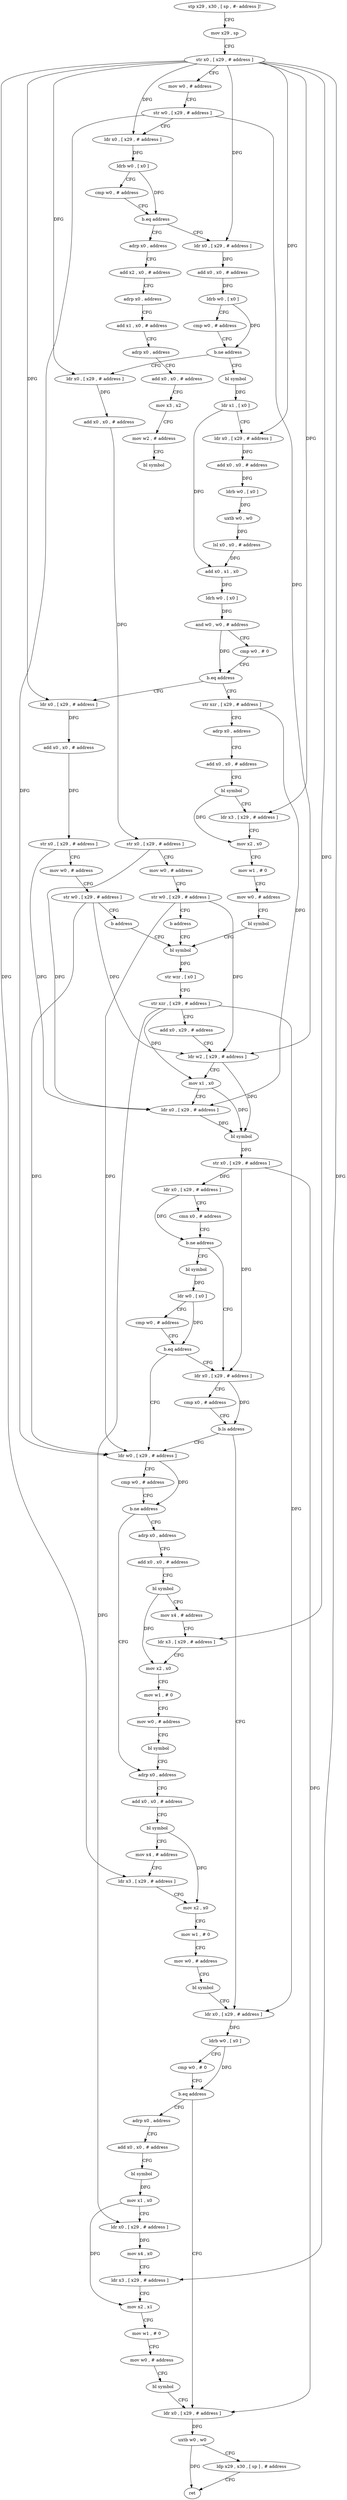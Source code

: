 digraph "func" {
"4202824" [label = "stp x29 , x30 , [ sp , #- address ]!" ]
"4202828" [label = "mov x29 , sp" ]
"4202832" [label = "str x0 , [ x29 , # address ]" ]
"4202836" [label = "mov w0 , # address" ]
"4202840" [label = "str w0 , [ x29 , # address ]" ]
"4202844" [label = "ldr x0 , [ x29 , # address ]" ]
"4202848" [label = "ldrb w0 , [ x0 ]" ]
"4202852" [label = "cmp w0 , # address" ]
"4202856" [label = "b.eq address" ]
"4202896" [label = "ldr x0 , [ x29 , # address ]" ]
"4202860" [label = "adrp x0 , address" ]
"4202900" [label = "add x0 , x0 , # address" ]
"4202904" [label = "ldrb w0 , [ x0 ]" ]
"4202908" [label = "cmp w0 , # address" ]
"4202912" [label = "b.ne address" ]
"4202940" [label = "bl symbol" ]
"4202916" [label = "ldr x0 , [ x29 , # address ]" ]
"4202864" [label = "add x2 , x0 , # address" ]
"4202868" [label = "adrp x0 , address" ]
"4202872" [label = "add x1 , x0 , # address" ]
"4202876" [label = "adrp x0 , address" ]
"4202880" [label = "add x0 , x0 , # address" ]
"4202884" [label = "mov x3 , x2" ]
"4202888" [label = "mov w2 , # address" ]
"4202892" [label = "bl symbol" ]
"4202944" [label = "ldr x1 , [ x0 ]" ]
"4202948" [label = "ldr x0 , [ x29 , # address ]" ]
"4202952" [label = "add x0 , x0 , # address" ]
"4202956" [label = "ldrb w0 , [ x0 ]" ]
"4202960" [label = "uxtb w0 , w0" ]
"4202964" [label = "lsl x0 , x0 , # address" ]
"4202968" [label = "add x0 , x1 , x0" ]
"4202972" [label = "ldrh w0 , [ x0 ]" ]
"4202976" [label = "and w0 , w0 , # address" ]
"4202980" [label = "cmp w0 , # 0" ]
"4202984" [label = "b.eq address" ]
"4203012" [label = "str xzr , [ x29 , # address ]" ]
"4202988" [label = "ldr x0 , [ x29 , # address ]" ]
"4202920" [label = "add x0 , x0 , # address" ]
"4202924" [label = "str x0 , [ x29 , # address ]" ]
"4202928" [label = "mov w0 , # address" ]
"4202932" [label = "str w0 , [ x29 , # address ]" ]
"4202936" [label = "b address" ]
"4203048" [label = "bl symbol" ]
"4203016" [label = "adrp x0 , address" ]
"4203020" [label = "add x0 , x0 , # address" ]
"4203024" [label = "bl symbol" ]
"4203028" [label = "ldr x3 , [ x29 , # address ]" ]
"4203032" [label = "mov x2 , x0" ]
"4203036" [label = "mov w1 , # 0" ]
"4203040" [label = "mov w0 , # address" ]
"4203044" [label = "bl symbol" ]
"4202992" [label = "add x0 , x0 , # address" ]
"4202996" [label = "str x0 , [ x29 , # address ]" ]
"4203000" [label = "mov w0 , # address" ]
"4203004" [label = "str w0 , [ x29 , # address ]" ]
"4203008" [label = "b address" ]
"4203052" [label = "str wzr , [ x0 ]" ]
"4203056" [label = "str xzr , [ x29 , # address ]" ]
"4203060" [label = "add x0 , x29 , # address" ]
"4203064" [label = "ldr w2 , [ x29 , # address ]" ]
"4203068" [label = "mov x1 , x0" ]
"4203072" [label = "ldr x0 , [ x29 , # address ]" ]
"4203076" [label = "bl symbol" ]
"4203080" [label = "str x0 , [ x29 , # address ]" ]
"4203084" [label = "ldr x0 , [ x29 , # address ]" ]
"4203088" [label = "cmn x0 , # address" ]
"4203092" [label = "b.ne address" ]
"4203112" [label = "ldr x0 , [ x29 , # address ]" ]
"4203096" [label = "bl symbol" ]
"4203116" [label = "cmp x0 , # address" ]
"4203120" [label = "b.ls address" ]
"4203208" [label = "ldr x0 , [ x29 , # address ]" ]
"4203124" [label = "ldr w0 , [ x29 , # address ]" ]
"4203100" [label = "ldr w0 , [ x0 ]" ]
"4203104" [label = "cmp w0 , # address" ]
"4203108" [label = "b.eq address" ]
"4203212" [label = "ldrb w0 , [ x0 ]" ]
"4203216" [label = "cmp w0 , # 0" ]
"4203220" [label = "b.eq address" ]
"4203268" [label = "ldr x0 , [ x29 , # address ]" ]
"4203224" [label = "adrp x0 , address" ]
"4203128" [label = "cmp w0 , # address" ]
"4203132" [label = "b.ne address" ]
"4203172" [label = "adrp x0 , address" ]
"4203136" [label = "adrp x0 , address" ]
"4203272" [label = "uxtb w0 , w0" ]
"4203276" [label = "ldp x29 , x30 , [ sp ] , # address" ]
"4203280" [label = "ret" ]
"4203228" [label = "add x0 , x0 , # address" ]
"4203232" [label = "bl symbol" ]
"4203236" [label = "mov x1 , x0" ]
"4203240" [label = "ldr x0 , [ x29 , # address ]" ]
"4203244" [label = "mov x4 , x0" ]
"4203248" [label = "ldr x3 , [ x29 , # address ]" ]
"4203252" [label = "mov x2 , x1" ]
"4203256" [label = "mov w1 , # 0" ]
"4203260" [label = "mov w0 , # address" ]
"4203264" [label = "bl symbol" ]
"4203176" [label = "add x0 , x0 , # address" ]
"4203180" [label = "bl symbol" ]
"4203184" [label = "mov x4 , # address" ]
"4203188" [label = "ldr x3 , [ x29 , # address ]" ]
"4203192" [label = "mov x2 , x0" ]
"4203196" [label = "mov w1 , # 0" ]
"4203200" [label = "mov w0 , # address" ]
"4203204" [label = "bl symbol" ]
"4203140" [label = "add x0 , x0 , # address" ]
"4203144" [label = "bl symbol" ]
"4203148" [label = "mov x4 , # address" ]
"4203152" [label = "ldr x3 , [ x29 , # address ]" ]
"4203156" [label = "mov x2 , x0" ]
"4203160" [label = "mov w1 , # 0" ]
"4203164" [label = "mov w0 , # address" ]
"4203168" [label = "bl symbol" ]
"4202824" -> "4202828" [ label = "CFG" ]
"4202828" -> "4202832" [ label = "CFG" ]
"4202832" -> "4202836" [ label = "CFG" ]
"4202832" -> "4202844" [ label = "DFG" ]
"4202832" -> "4202896" [ label = "DFG" ]
"4202832" -> "4202948" [ label = "DFG" ]
"4202832" -> "4202916" [ label = "DFG" ]
"4202832" -> "4203028" [ label = "DFG" ]
"4202832" -> "4202988" [ label = "DFG" ]
"4202832" -> "4203248" [ label = "DFG" ]
"4202832" -> "4203188" [ label = "DFG" ]
"4202832" -> "4203152" [ label = "DFG" ]
"4202836" -> "4202840" [ label = "CFG" ]
"4202840" -> "4202844" [ label = "CFG" ]
"4202840" -> "4203064" [ label = "DFG" ]
"4202840" -> "4203124" [ label = "DFG" ]
"4202844" -> "4202848" [ label = "DFG" ]
"4202848" -> "4202852" [ label = "CFG" ]
"4202848" -> "4202856" [ label = "DFG" ]
"4202852" -> "4202856" [ label = "CFG" ]
"4202856" -> "4202896" [ label = "CFG" ]
"4202856" -> "4202860" [ label = "CFG" ]
"4202896" -> "4202900" [ label = "DFG" ]
"4202860" -> "4202864" [ label = "CFG" ]
"4202900" -> "4202904" [ label = "DFG" ]
"4202904" -> "4202908" [ label = "CFG" ]
"4202904" -> "4202912" [ label = "DFG" ]
"4202908" -> "4202912" [ label = "CFG" ]
"4202912" -> "4202940" [ label = "CFG" ]
"4202912" -> "4202916" [ label = "CFG" ]
"4202940" -> "4202944" [ label = "DFG" ]
"4202916" -> "4202920" [ label = "DFG" ]
"4202864" -> "4202868" [ label = "CFG" ]
"4202868" -> "4202872" [ label = "CFG" ]
"4202872" -> "4202876" [ label = "CFG" ]
"4202876" -> "4202880" [ label = "CFG" ]
"4202880" -> "4202884" [ label = "CFG" ]
"4202884" -> "4202888" [ label = "CFG" ]
"4202888" -> "4202892" [ label = "CFG" ]
"4202944" -> "4202948" [ label = "CFG" ]
"4202944" -> "4202968" [ label = "DFG" ]
"4202948" -> "4202952" [ label = "DFG" ]
"4202952" -> "4202956" [ label = "DFG" ]
"4202956" -> "4202960" [ label = "DFG" ]
"4202960" -> "4202964" [ label = "DFG" ]
"4202964" -> "4202968" [ label = "DFG" ]
"4202968" -> "4202972" [ label = "DFG" ]
"4202972" -> "4202976" [ label = "DFG" ]
"4202976" -> "4202980" [ label = "CFG" ]
"4202976" -> "4202984" [ label = "DFG" ]
"4202980" -> "4202984" [ label = "CFG" ]
"4202984" -> "4203012" [ label = "CFG" ]
"4202984" -> "4202988" [ label = "CFG" ]
"4203012" -> "4203016" [ label = "CFG" ]
"4203012" -> "4203072" [ label = "DFG" ]
"4202988" -> "4202992" [ label = "DFG" ]
"4202920" -> "4202924" [ label = "DFG" ]
"4202924" -> "4202928" [ label = "CFG" ]
"4202924" -> "4203072" [ label = "DFG" ]
"4202928" -> "4202932" [ label = "CFG" ]
"4202932" -> "4202936" [ label = "CFG" ]
"4202932" -> "4203064" [ label = "DFG" ]
"4202932" -> "4203124" [ label = "DFG" ]
"4202936" -> "4203048" [ label = "CFG" ]
"4203048" -> "4203052" [ label = "DFG" ]
"4203016" -> "4203020" [ label = "CFG" ]
"4203020" -> "4203024" [ label = "CFG" ]
"4203024" -> "4203028" [ label = "CFG" ]
"4203024" -> "4203032" [ label = "DFG" ]
"4203028" -> "4203032" [ label = "CFG" ]
"4203032" -> "4203036" [ label = "CFG" ]
"4203036" -> "4203040" [ label = "CFG" ]
"4203040" -> "4203044" [ label = "CFG" ]
"4203044" -> "4203048" [ label = "CFG" ]
"4202992" -> "4202996" [ label = "DFG" ]
"4202996" -> "4203000" [ label = "CFG" ]
"4202996" -> "4203072" [ label = "DFG" ]
"4203000" -> "4203004" [ label = "CFG" ]
"4203004" -> "4203008" [ label = "CFG" ]
"4203004" -> "4203064" [ label = "DFG" ]
"4203004" -> "4203124" [ label = "DFG" ]
"4203008" -> "4203048" [ label = "CFG" ]
"4203052" -> "4203056" [ label = "CFG" ]
"4203056" -> "4203060" [ label = "CFG" ]
"4203056" -> "4203208" [ label = "DFG" ]
"4203056" -> "4203240" [ label = "DFG" ]
"4203056" -> "4203068" [ label = "DFG" ]
"4203060" -> "4203064" [ label = "CFG" ]
"4203064" -> "4203068" [ label = "CFG" ]
"4203064" -> "4203076" [ label = "DFG" ]
"4203068" -> "4203072" [ label = "CFG" ]
"4203068" -> "4203076" [ label = "DFG" ]
"4203072" -> "4203076" [ label = "DFG" ]
"4203076" -> "4203080" [ label = "DFG" ]
"4203080" -> "4203084" [ label = "DFG" ]
"4203080" -> "4203112" [ label = "DFG" ]
"4203080" -> "4203268" [ label = "DFG" ]
"4203084" -> "4203088" [ label = "CFG" ]
"4203084" -> "4203092" [ label = "DFG" ]
"4203088" -> "4203092" [ label = "CFG" ]
"4203092" -> "4203112" [ label = "CFG" ]
"4203092" -> "4203096" [ label = "CFG" ]
"4203112" -> "4203116" [ label = "CFG" ]
"4203112" -> "4203120" [ label = "DFG" ]
"4203096" -> "4203100" [ label = "DFG" ]
"4203116" -> "4203120" [ label = "CFG" ]
"4203120" -> "4203208" [ label = "CFG" ]
"4203120" -> "4203124" [ label = "CFG" ]
"4203208" -> "4203212" [ label = "DFG" ]
"4203124" -> "4203128" [ label = "CFG" ]
"4203124" -> "4203132" [ label = "DFG" ]
"4203100" -> "4203104" [ label = "CFG" ]
"4203100" -> "4203108" [ label = "DFG" ]
"4203104" -> "4203108" [ label = "CFG" ]
"4203108" -> "4203124" [ label = "CFG" ]
"4203108" -> "4203112" [ label = "CFG" ]
"4203212" -> "4203216" [ label = "CFG" ]
"4203212" -> "4203220" [ label = "DFG" ]
"4203216" -> "4203220" [ label = "CFG" ]
"4203220" -> "4203268" [ label = "CFG" ]
"4203220" -> "4203224" [ label = "CFG" ]
"4203268" -> "4203272" [ label = "DFG" ]
"4203224" -> "4203228" [ label = "CFG" ]
"4203128" -> "4203132" [ label = "CFG" ]
"4203132" -> "4203172" [ label = "CFG" ]
"4203132" -> "4203136" [ label = "CFG" ]
"4203172" -> "4203176" [ label = "CFG" ]
"4203136" -> "4203140" [ label = "CFG" ]
"4203272" -> "4203276" [ label = "CFG" ]
"4203272" -> "4203280" [ label = "DFG" ]
"4203276" -> "4203280" [ label = "CFG" ]
"4203228" -> "4203232" [ label = "CFG" ]
"4203232" -> "4203236" [ label = "DFG" ]
"4203236" -> "4203240" [ label = "CFG" ]
"4203236" -> "4203252" [ label = "DFG" ]
"4203240" -> "4203244" [ label = "DFG" ]
"4203244" -> "4203248" [ label = "CFG" ]
"4203248" -> "4203252" [ label = "CFG" ]
"4203252" -> "4203256" [ label = "CFG" ]
"4203256" -> "4203260" [ label = "CFG" ]
"4203260" -> "4203264" [ label = "CFG" ]
"4203264" -> "4203268" [ label = "CFG" ]
"4203176" -> "4203180" [ label = "CFG" ]
"4203180" -> "4203184" [ label = "CFG" ]
"4203180" -> "4203192" [ label = "DFG" ]
"4203184" -> "4203188" [ label = "CFG" ]
"4203188" -> "4203192" [ label = "CFG" ]
"4203192" -> "4203196" [ label = "CFG" ]
"4203196" -> "4203200" [ label = "CFG" ]
"4203200" -> "4203204" [ label = "CFG" ]
"4203204" -> "4203208" [ label = "CFG" ]
"4203140" -> "4203144" [ label = "CFG" ]
"4203144" -> "4203148" [ label = "CFG" ]
"4203144" -> "4203156" [ label = "DFG" ]
"4203148" -> "4203152" [ label = "CFG" ]
"4203152" -> "4203156" [ label = "CFG" ]
"4203156" -> "4203160" [ label = "CFG" ]
"4203160" -> "4203164" [ label = "CFG" ]
"4203164" -> "4203168" [ label = "CFG" ]
"4203168" -> "4203172" [ label = "CFG" ]
}

